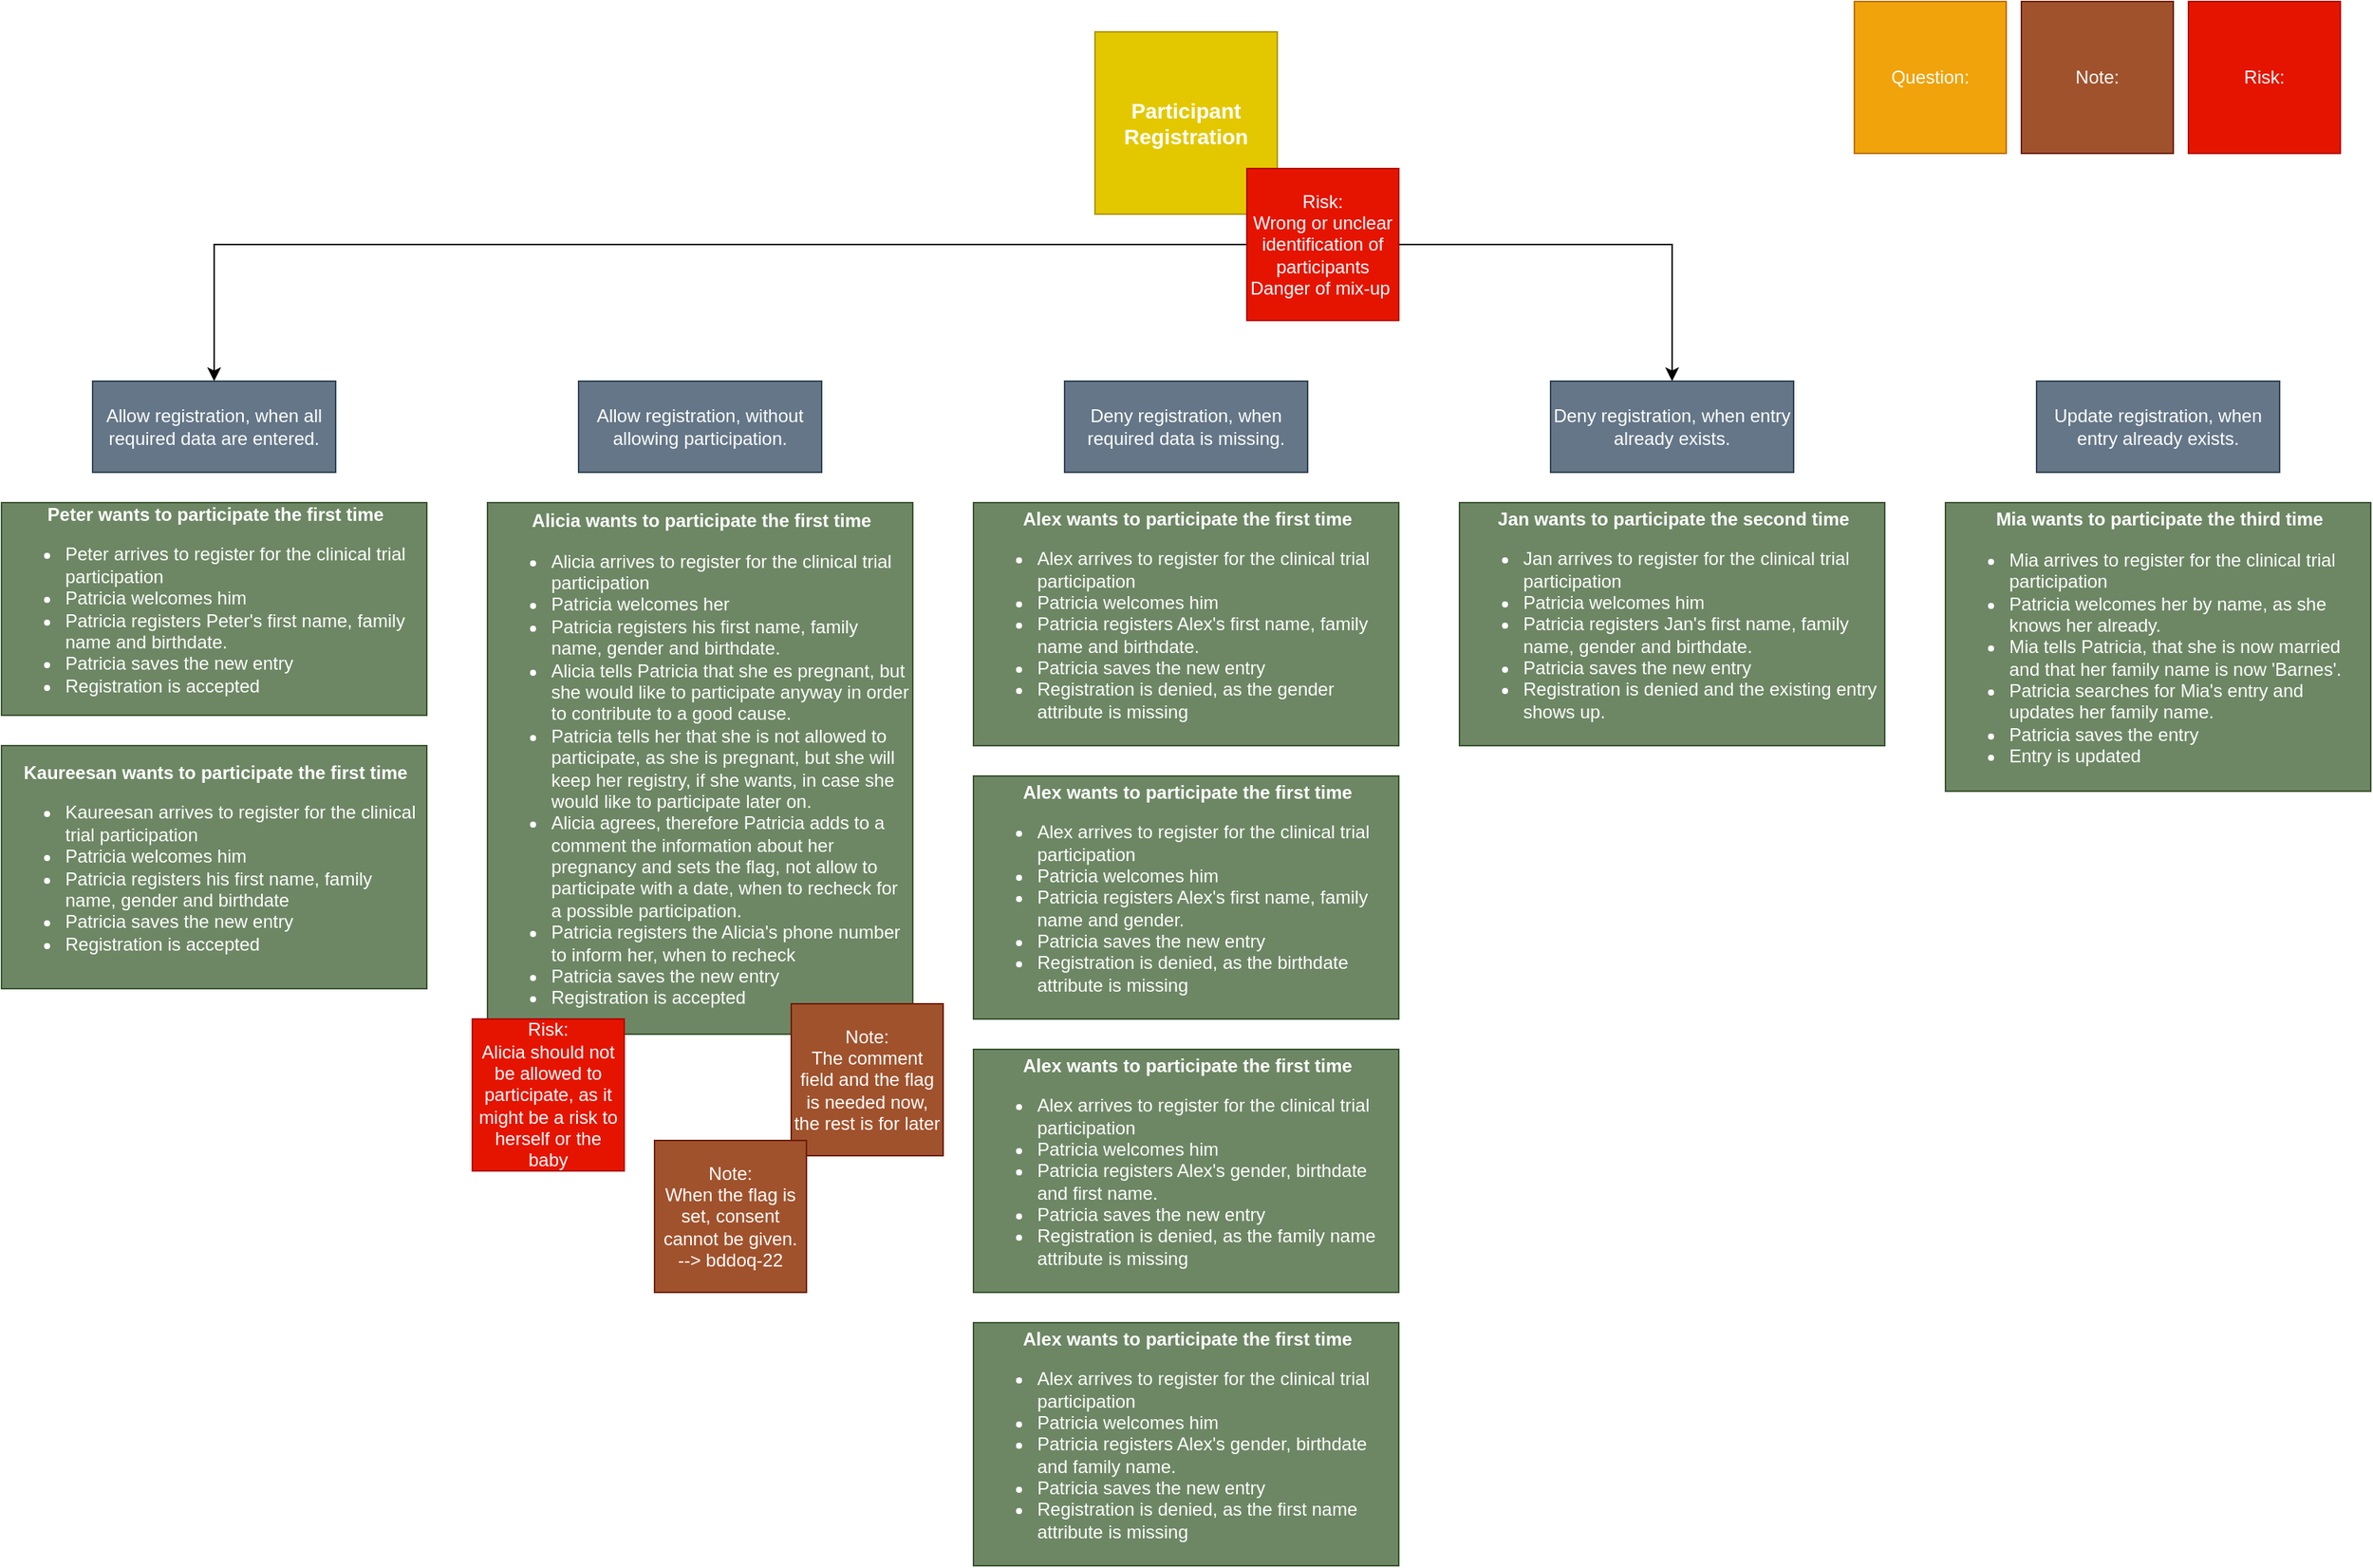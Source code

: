 <mxfile version="13.0.3" type="device"><diagram id="TZNGLyiKBYrCFd3WpfFy" name="Page-1"><mxGraphModel dx="1024" dy="592" grid="1" gridSize="10" guides="1" tooltips="1" connect="1" arrows="1" fold="1" page="1" pageScale="1" pageWidth="827" pageHeight="1169" math="0" shadow="0"><root><mxCell id="0"/><mxCell id="1" parent="0"/><mxCell id="kvqeDExt2K666dqQOh2v-1" value="&lt;font style=&quot;font-size: 14px&quot;&gt;&lt;b&gt;Participant Registration&lt;/b&gt;&lt;/font&gt;" style="whiteSpace=wrap;html=1;aspect=fixed;fillColor=#e3c800;strokeColor=#B09500;fontColor=#ffffff;" parent="1" vertex="1"><mxGeometry x="760" y="30" width="120" height="120" as="geometry"/></mxCell><mxCell id="kvqeDExt2K666dqQOh2v-2" value="&lt;div style=&quot;text-align: center&quot;&gt;&lt;span&gt;&lt;b&gt;Peter wants to participate the first time&lt;/b&gt;&lt;/span&gt;&lt;/div&gt;&lt;ul&gt;&lt;li&gt;Peter arrives to register for the clinical trial participation&lt;/li&gt;&lt;li&gt;Patricia welcomes him&lt;/li&gt;&lt;li&gt;Patricia registers Peter's first name, family name and birthdate.&lt;/li&gt;&lt;li&gt;Patricia saves the new entry&lt;/li&gt;&lt;li&gt;Registration is accepted&lt;/li&gt;&lt;/ul&gt;" style="rounded=0;whiteSpace=wrap;html=1;align=left;fillColor=#6d8764;strokeColor=#3A5431;fontColor=#ffffff;" parent="1" vertex="1"><mxGeometry x="40" y="340" width="280" height="140" as="geometry"/></mxCell><mxCell id="kvqeDExt2K666dqQOh2v-4" value="Allow registration, when all required data are entered." style="rounded=0;whiteSpace=wrap;html=1;fillColor=#647687;strokeColor=#314354;fontColor=#ffffff;" parent="1" vertex="1"><mxGeometry x="100" y="260" width="160" height="60" as="geometry"/></mxCell><mxCell id="kvqeDExt2K666dqQOh2v-5" value="&lt;div style=&quot;text-align: center&quot;&gt;&lt;span&gt;&lt;b&gt;Kaureesan wants to participate the first time&lt;/b&gt;&lt;/span&gt;&lt;/div&gt;&lt;ul&gt;&lt;li&gt;Kaureesan arrives to register for the clinical trial participation&lt;/li&gt;&lt;li&gt;Patricia welcomes him&lt;/li&gt;&lt;li&gt;Patricia registers his first name, family name, gender and birthdate&lt;/li&gt;&lt;li&gt;Patricia saves the new entry&lt;/li&gt;&lt;li&gt;Registration is accepted&lt;/li&gt;&lt;/ul&gt;" style="rounded=0;whiteSpace=wrap;html=1;align=left;fillColor=#6d8764;strokeColor=#3A5431;fontColor=#ffffff;" parent="1" vertex="1"><mxGeometry x="40" y="500" width="280" height="160" as="geometry"/></mxCell><mxCell id="kvqeDExt2K666dqQOh2v-6" value="&lt;div style=&quot;text-align: center&quot;&gt;&lt;span&gt;&lt;b&gt;Alicia wants to participate the first time&lt;/b&gt;&lt;/span&gt;&lt;/div&gt;&lt;ul&gt;&lt;li&gt;Alicia arrives to register for the clinical trial participation&lt;/li&gt;&lt;li&gt;Patricia welcomes her&lt;/li&gt;&lt;li&gt;Patricia registers his first name, family name, gender and birthdate.&lt;/li&gt;&lt;li&gt;Alicia tells Patricia that she es pregnant, but she would like to participate anyway in order to contribute to a good cause.&lt;/li&gt;&lt;li&gt;Patricia tells her that she is not allowed to participate, as she is pregnant, but she will keep her registry, if she wants, in case she would like to participate later on.&lt;/li&gt;&lt;li&gt;Alicia agrees, therefore Patricia adds to a comment the information about her pregnancy and sets the flag, not allow to participate with a date, when to recheck for a possible participation.&lt;/li&gt;&lt;li&gt;Patricia registers the Alicia's phone number to inform her, when to recheck&lt;/li&gt;&lt;li&gt;Patricia saves the new entry&lt;/li&gt;&lt;li&gt;Registration is accepted&lt;/li&gt;&lt;/ul&gt;" style="rounded=0;whiteSpace=wrap;html=1;align=left;fillColor=#6d8764;strokeColor=#3A5431;fontColor=#ffffff;" parent="1" vertex="1"><mxGeometry x="360" y="340" width="280" height="350" as="geometry"/></mxCell><mxCell id="kvqeDExt2K666dqQOh2v-7" value="Allow registration, without allowing participation." style="rounded=0;whiteSpace=wrap;html=1;fillColor=#647687;strokeColor=#314354;fontColor=#ffffff;" parent="1" vertex="1"><mxGeometry x="420" y="260" width="160" height="60" as="geometry"/></mxCell><mxCell id="kvqeDExt2K666dqQOh2v-8" value="Deny registration, when required data is missing." style="rounded=0;whiteSpace=wrap;html=1;fillColor=#647687;strokeColor=#314354;fontColor=#ffffff;" parent="1" vertex="1"><mxGeometry x="740" y="260" width="160" height="60" as="geometry"/></mxCell><mxCell id="kvqeDExt2K666dqQOh2v-9" value="&lt;div style=&quot;text-align: center&quot;&gt;&lt;span&gt;&lt;b&gt;Alex wants to participate the first time&lt;/b&gt;&lt;/span&gt;&lt;/div&gt;&lt;ul&gt;&lt;li&gt;Alex arrives to register for the clinical trial participation&lt;/li&gt;&lt;li&gt;Patricia welcomes him&lt;/li&gt;&lt;li&gt;Patricia registers Alex's first name, family name and birthdate.&lt;/li&gt;&lt;li&gt;Patricia saves the new entry&lt;/li&gt;&lt;li&gt;Registration is denied, as the gender attribute is missing&lt;/li&gt;&lt;/ul&gt;" style="rounded=0;whiteSpace=wrap;html=1;align=left;fillColor=#6d8764;strokeColor=#3A5431;fontColor=#ffffff;" parent="1" vertex="1"><mxGeometry x="680" y="340" width="280" height="160" as="geometry"/></mxCell><mxCell id="kvqeDExt2K666dqQOh2v-10" value="Deny registration, when entry already exists." style="rounded=0;whiteSpace=wrap;html=1;fillColor=#647687;strokeColor=#314354;fontColor=#ffffff;" parent="1" vertex="1"><mxGeometry x="1060" y="260" width="160" height="60" as="geometry"/></mxCell><mxCell id="kvqeDExt2K666dqQOh2v-11" value="&lt;div style=&quot;text-align: center&quot;&gt;&lt;span&gt;&lt;b&gt;Jan wants to participate the second time&lt;/b&gt;&lt;/span&gt;&lt;/div&gt;&lt;ul&gt;&lt;li&gt;Jan arrives to register for the clinical trial participation&lt;/li&gt;&lt;li&gt;Patricia welcomes him&lt;/li&gt;&lt;li&gt;Patricia registers Jan's first name, family name, gender and birthdate.&lt;/li&gt;&lt;li&gt;Patricia saves the new entry&lt;/li&gt;&lt;li&gt;Registration is denied and the existing entry shows up.&lt;/li&gt;&lt;/ul&gt;" style="rounded=0;whiteSpace=wrap;html=1;align=left;fillColor=#6d8764;strokeColor=#3A5431;fontColor=#ffffff;" parent="1" vertex="1"><mxGeometry x="1000" y="340" width="280" height="160" as="geometry"/></mxCell><mxCell id="rhDXQHSUQcZURmbBb0o7-2" value="Update registration, when entry already exists." style="rounded=0;whiteSpace=wrap;html=1;fillColor=#647687;strokeColor=#314354;fontColor=#ffffff;" parent="1" vertex="1"><mxGeometry x="1380" y="260" width="160" height="60" as="geometry"/></mxCell><mxCell id="rhDXQHSUQcZURmbBb0o7-3" value="&lt;div style=&quot;text-align: center&quot;&gt;&lt;span&gt;&lt;b&gt;Mia wants to participate the third time&lt;/b&gt;&lt;/span&gt;&lt;/div&gt;&lt;ul&gt;&lt;li&gt;Mia arrives to register for the clinical trial participation&lt;/li&gt;&lt;li&gt;Patricia welcomes her by name, as she knows her already.&lt;/li&gt;&lt;li&gt;Mia tells Patricia, that she is now married and that her family name is now 'Barnes'.&lt;/li&gt;&lt;li&gt;Patricia searches for Mia's entry and updates her family name.&lt;/li&gt;&lt;li&gt;Patricia saves the entry&lt;/li&gt;&lt;li&gt;Entry is updated&lt;/li&gt;&lt;/ul&gt;" style="rounded=0;whiteSpace=wrap;html=1;align=left;fillColor=#6d8764;strokeColor=#3A5431;fontColor=#ffffff;" parent="1" vertex="1"><mxGeometry x="1320" y="340" width="280" height="190" as="geometry"/></mxCell><mxCell id="rhDXQHSUQcZURmbBb0o7-4" value="&lt;div style=&quot;text-align: center&quot;&gt;&lt;span&gt;&lt;b&gt;Alex wants to participate the first time&lt;/b&gt;&lt;/span&gt;&lt;/div&gt;&lt;ul&gt;&lt;li&gt;Alex arrives to register for the clinical trial participation&lt;/li&gt;&lt;li&gt;Patricia welcomes him&lt;/li&gt;&lt;li&gt;Patricia registers Alex's first name, family name and gender.&lt;/li&gt;&lt;li&gt;Patricia saves the new entry&lt;/li&gt;&lt;li&gt;Registration is denied, as the birthdate attribute is missing&lt;/li&gt;&lt;/ul&gt;" style="rounded=0;whiteSpace=wrap;html=1;align=left;fillColor=#6d8764;strokeColor=#3A5431;fontColor=#ffffff;" parent="1" vertex="1"><mxGeometry x="680" y="520" width="280" height="160" as="geometry"/></mxCell><mxCell id="rhDXQHSUQcZURmbBb0o7-5" value="&lt;div style=&quot;text-align: center&quot;&gt;&lt;span&gt;&lt;b&gt;Alex wants to participate the first time&lt;/b&gt;&lt;/span&gt;&lt;/div&gt;&lt;ul&gt;&lt;li&gt;Alex arrives to register for the clinical trial participation&lt;/li&gt;&lt;li&gt;Patricia welcomes him&lt;/li&gt;&lt;li&gt;Patricia registers Alex's gender, birthdate and first name.&lt;/li&gt;&lt;li&gt;Patricia saves the new entry&lt;/li&gt;&lt;li&gt;Registration is denied, as the family name attribute is missing&lt;/li&gt;&lt;/ul&gt;" style="rounded=0;whiteSpace=wrap;html=1;align=left;fillColor=#6d8764;strokeColor=#3A5431;fontColor=#ffffff;" parent="1" vertex="1"><mxGeometry x="680" y="700" width="280" height="160" as="geometry"/></mxCell><mxCell id="rhDXQHSUQcZURmbBb0o7-7" value="&lt;div style=&quot;text-align: center&quot;&gt;&lt;span&gt;&lt;b&gt;Alex wants to participate the first time&lt;/b&gt;&lt;/span&gt;&lt;/div&gt;&lt;ul&gt;&lt;li&gt;Alex arrives to register for the clinical trial participation&lt;/li&gt;&lt;li&gt;Patricia welcomes him&lt;/li&gt;&lt;li&gt;Patricia registers Alex's gender, birthdate and family name.&lt;/li&gt;&lt;li&gt;Patricia saves the new entry&lt;/li&gt;&lt;li&gt;Registration is denied, as the first name attribute is missing&lt;/li&gt;&lt;/ul&gt;" style="rounded=0;whiteSpace=wrap;html=1;align=left;fillColor=#6d8764;strokeColor=#3A5431;fontColor=#ffffff;" parent="1" vertex="1"><mxGeometry x="680" y="880" width="280" height="160" as="geometry"/></mxCell><mxCell id="rhDXQHSUQcZURmbBb0o7-8" value="Note:&lt;br&gt;The comment field and the flag is needed now, the rest is for later" style="whiteSpace=wrap;html=1;aspect=fixed;fillColor=#a0522d;strokeColor=#6D1F00;fontColor=#ffffff;" parent="1" vertex="1"><mxGeometry x="560" y="670" width="100" height="100" as="geometry"/></mxCell><mxCell id="rhDXQHSUQcZURmbBb0o7-9" value="Risk:" style="whiteSpace=wrap;html=1;aspect=fixed;fillColor=#e51400;strokeColor=#B20000;fontColor=#ffffff;" parent="1" vertex="1"><mxGeometry x="1480" y="10" width="100" height="100" as="geometry"/></mxCell><mxCell id="rhDXQHSUQcZURmbBb0o7-10" value="Note:&lt;br&gt;" style="whiteSpace=wrap;html=1;aspect=fixed;fillColor=#a0522d;strokeColor=#6D1F00;fontColor=#ffffff;" parent="1" vertex="1"><mxGeometry x="1370" y="10" width="100" height="100" as="geometry"/></mxCell><mxCell id="rhDXQHSUQcZURmbBb0o7-12" value="Question:" style="whiteSpace=wrap;html=1;aspect=fixed;fillColor=#f0a30a;strokeColor=#BD7000;fontColor=#ffffff;" parent="1" vertex="1"><mxGeometry x="1260" y="10" width="100" height="100" as="geometry"/></mxCell><mxCell id="rhDXQHSUQcZURmbBb0o7-15" style="edgeStyle=orthogonalEdgeStyle;rounded=0;orthogonalLoop=1;jettySize=auto;html=1;" parent="1" source="rhDXQHSUQcZURmbBb0o7-13" target="kvqeDExt2K666dqQOh2v-10" edge="1"><mxGeometry relative="1" as="geometry"/></mxCell><mxCell id="rhDXQHSUQcZURmbBb0o7-18" style="edgeStyle=orthogonalEdgeStyle;rounded=0;orthogonalLoop=1;jettySize=auto;html=1;entryX=0.5;entryY=0;entryDx=0;entryDy=0;" parent="1" source="rhDXQHSUQcZURmbBb0o7-13" target="kvqeDExt2K666dqQOh2v-4" edge="1"><mxGeometry relative="1" as="geometry"/></mxCell><mxCell id="rhDXQHSUQcZURmbBb0o7-13" value="Risk: &lt;br&gt;Wrong or unclear identification of participants&lt;br&gt;Danger of mix-up&amp;nbsp;" style="whiteSpace=wrap;html=1;aspect=fixed;fillColor=#e51400;strokeColor=#B20000;fontColor=#ffffff;" parent="1" vertex="1"><mxGeometry x="860" y="120" width="100" height="100" as="geometry"/></mxCell><mxCell id="rhDXQHSUQcZURmbBb0o7-19" value="Risk:&lt;br&gt;Alicia should not be allowed to participate, as it might be a risk to herself or the baby" style="whiteSpace=wrap;html=1;aspect=fixed;fillColor=#e51400;strokeColor=#B20000;fontColor=#ffffff;" parent="1" vertex="1"><mxGeometry x="350" y="680" width="100" height="100" as="geometry"/></mxCell><mxCell id="rhDXQHSUQcZURmbBb0o7-20" value="Note:&lt;br&gt;When the flag is set, consent cannot be given.&lt;br&gt;--&amp;gt; bddoq-22" style="whiteSpace=wrap;html=1;aspect=fixed;fillColor=#a0522d;strokeColor=#6D1F00;fontColor=#ffffff;" parent="1" vertex="1"><mxGeometry x="470" y="760" width="100" height="100" as="geometry"/></mxCell></root></mxGraphModel></diagram></mxfile>